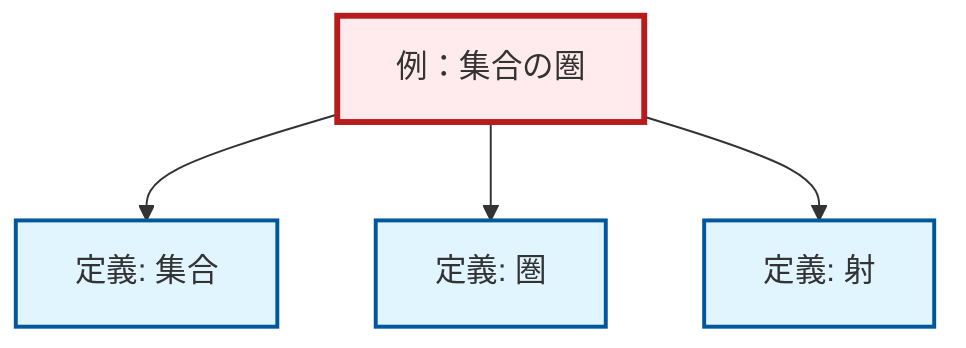 graph TD
    classDef definition fill:#e1f5fe,stroke:#01579b,stroke-width:2px
    classDef theorem fill:#f3e5f5,stroke:#4a148c,stroke-width:2px
    classDef axiom fill:#fff3e0,stroke:#e65100,stroke-width:2px
    classDef example fill:#e8f5e9,stroke:#1b5e20,stroke-width:2px
    classDef current fill:#ffebee,stroke:#b71c1c,stroke-width:3px
    def-category["定義: 圏"]:::definition
    def-morphism["定義: 射"]:::definition
    ex-set-category["例：集合の圏"]:::example
    def-set["定義: 集合"]:::definition
    ex-set-category --> def-set
    ex-set-category --> def-category
    ex-set-category --> def-morphism
    class ex-set-category current